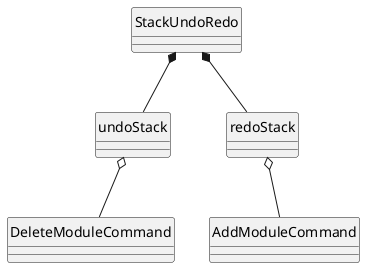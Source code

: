 @startuml
hide circle
StackUndoRedo *-- undoStack
StackUndoRedo *-- redoStack

undoStack o-- DeleteModuleCommand
redoStack o-- AddModuleCommand
@enduml
